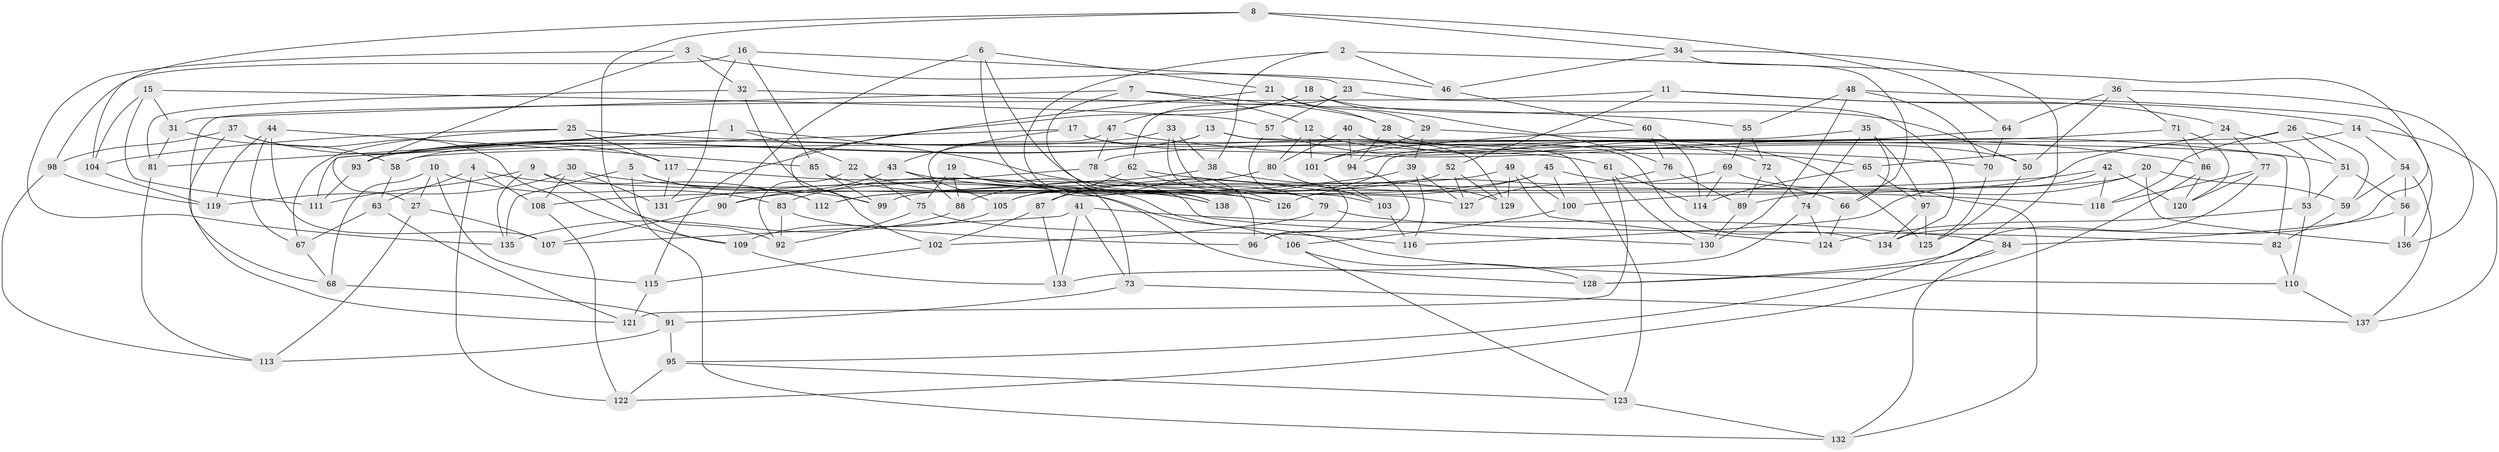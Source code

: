 // coarse degree distribution, {4: 0.36470588235294116, 6: 0.5647058823529412, 5: 0.058823529411764705, 3: 0.011764705882352941}
// Generated by graph-tools (version 1.1) at 2025/42/03/06/25 10:42:21]
// undirected, 138 vertices, 276 edges
graph export_dot {
graph [start="1"]
  node [color=gray90,style=filled];
  1;
  2;
  3;
  4;
  5;
  6;
  7;
  8;
  9;
  10;
  11;
  12;
  13;
  14;
  15;
  16;
  17;
  18;
  19;
  20;
  21;
  22;
  23;
  24;
  25;
  26;
  27;
  28;
  29;
  30;
  31;
  32;
  33;
  34;
  35;
  36;
  37;
  38;
  39;
  40;
  41;
  42;
  43;
  44;
  45;
  46;
  47;
  48;
  49;
  50;
  51;
  52;
  53;
  54;
  55;
  56;
  57;
  58;
  59;
  60;
  61;
  62;
  63;
  64;
  65;
  66;
  67;
  68;
  69;
  70;
  71;
  72;
  73;
  74;
  75;
  76;
  77;
  78;
  79;
  80;
  81;
  82;
  83;
  84;
  85;
  86;
  87;
  88;
  89;
  90;
  91;
  92;
  93;
  94;
  95;
  96;
  97;
  98;
  99;
  100;
  101;
  102;
  103;
  104;
  105;
  106;
  107;
  108;
  109;
  110;
  111;
  112;
  113;
  114;
  115;
  116;
  117;
  118;
  119;
  120;
  121;
  122;
  123;
  124;
  125;
  126;
  127;
  128;
  129;
  130;
  131;
  132;
  133;
  134;
  135;
  136;
  137;
  138;
  1 -- 22;
  1 -- 27;
  1 -- 81;
  1 -- 126;
  2 -- 46;
  2 -- 138;
  2 -- 38;
  2 -- 134;
  3 -- 46;
  3 -- 93;
  3 -- 32;
  3 -- 135;
  4 -- 122;
  4 -- 108;
  4 -- 63;
  4 -- 112;
  5 -- 135;
  5 -- 112;
  5 -- 132;
  5 -- 99;
  6 -- 90;
  6 -- 138;
  6 -- 21;
  6 -- 126;
  7 -- 31;
  7 -- 12;
  7 -- 28;
  7 -- 96;
  8 -- 109;
  8 -- 104;
  8 -- 34;
  8 -- 64;
  9 -- 135;
  9 -- 111;
  9 -- 127;
  9 -- 92;
  10 -- 27;
  10 -- 83;
  10 -- 68;
  10 -- 115;
  11 -- 68;
  11 -- 14;
  11 -- 24;
  11 -- 52;
  12 -- 101;
  12 -- 50;
  12 -- 80;
  13 -- 123;
  13 -- 93;
  13 -- 58;
  13 -- 82;
  14 -- 54;
  14 -- 100;
  14 -- 137;
  15 -- 104;
  15 -- 31;
  15 -- 57;
  15 -- 111;
  16 -- 131;
  16 -- 23;
  16 -- 98;
  16 -- 85;
  17 -- 111;
  17 -- 129;
  17 -- 43;
  17 -- 61;
  18 -- 76;
  18 -- 50;
  18 -- 47;
  18 -- 115;
  19 -- 75;
  19 -- 73;
  19 -- 130;
  19 -- 88;
  20 -- 59;
  20 -- 136;
  20 -- 99;
  20 -- 89;
  21 -- 29;
  21 -- 28;
  21 -- 102;
  22 -- 92;
  22 -- 75;
  22 -- 138;
  23 -- 134;
  23 -- 62;
  23 -- 57;
  24 -- 65;
  24 -- 53;
  24 -- 77;
  25 -- 67;
  25 -- 70;
  25 -- 104;
  25 -- 117;
  26 -- 105;
  26 -- 51;
  26 -- 118;
  26 -- 59;
  27 -- 107;
  27 -- 113;
  28 -- 94;
  28 -- 65;
  29 -- 51;
  29 -- 101;
  29 -- 39;
  30 -- 131;
  30 -- 108;
  30 -- 119;
  30 -- 106;
  31 -- 81;
  31 -- 58;
  32 -- 99;
  32 -- 81;
  32 -- 55;
  33 -- 79;
  33 -- 38;
  33 -- 93;
  33 -- 103;
  34 -- 46;
  34 -- 95;
  34 -- 66;
  35 -- 66;
  35 -- 97;
  35 -- 58;
  35 -- 74;
  36 -- 64;
  36 -- 71;
  36 -- 50;
  36 -- 136;
  37 -- 117;
  37 -- 121;
  37 -- 109;
  37 -- 98;
  38 -- 129;
  38 -- 83;
  39 -- 127;
  39 -- 116;
  39 -- 131;
  40 -- 125;
  40 -- 94;
  40 -- 80;
  40 -- 134;
  41 -- 84;
  41 -- 107;
  41 -- 133;
  41 -- 73;
  42 -- 118;
  42 -- 116;
  42 -- 108;
  42 -- 120;
  43 -- 138;
  43 -- 90;
  43 -- 105;
  44 -- 85;
  44 -- 107;
  44 -- 119;
  44 -- 67;
  45 -- 87;
  45 -- 100;
  45 -- 112;
  45 -- 66;
  46 -- 60;
  47 -- 86;
  47 -- 88;
  47 -- 78;
  48 -- 55;
  48 -- 136;
  48 -- 70;
  48 -- 130;
  49 -- 105;
  49 -- 100;
  49 -- 124;
  49 -- 129;
  50 -- 125;
  51 -- 53;
  51 -- 56;
  52 -- 127;
  52 -- 129;
  52 -- 112;
  53 -- 124;
  53 -- 110;
  54 -- 59;
  54 -- 56;
  54 -- 137;
  55 -- 72;
  55 -- 69;
  56 -- 136;
  56 -- 84;
  57 -- 96;
  57 -- 72;
  58 -- 63;
  59 -- 82;
  60 -- 101;
  60 -- 76;
  60 -- 114;
  61 -- 121;
  61 -- 130;
  61 -- 114;
  62 -- 118;
  62 -- 126;
  62 -- 87;
  63 -- 121;
  63 -- 67;
  64 -- 94;
  64 -- 70;
  65 -- 97;
  65 -- 114;
  66 -- 124;
  67 -- 68;
  68 -- 91;
  69 -- 114;
  69 -- 132;
  69 -- 126;
  70 -- 125;
  71 -- 86;
  71 -- 78;
  71 -- 120;
  72 -- 89;
  72 -- 74;
  73 -- 91;
  73 -- 137;
  74 -- 124;
  74 -- 133;
  75 -- 92;
  75 -- 116;
  76 -- 89;
  76 -- 127;
  77 -- 118;
  77 -- 128;
  77 -- 120;
  78 -- 79;
  78 -- 90;
  79 -- 102;
  79 -- 82;
  80 -- 103;
  80 -- 88;
  81 -- 113;
  82 -- 110;
  83 -- 96;
  83 -- 92;
  84 -- 128;
  84 -- 132;
  85 -- 99;
  85 -- 110;
  86 -- 120;
  86 -- 122;
  87 -- 102;
  87 -- 133;
  88 -- 135;
  89 -- 130;
  90 -- 107;
  91 -- 95;
  91 -- 113;
  93 -- 111;
  94 -- 96;
  95 -- 122;
  95 -- 123;
  97 -- 134;
  97 -- 125;
  98 -- 119;
  98 -- 113;
  100 -- 106;
  101 -- 103;
  102 -- 115;
  103 -- 116;
  104 -- 119;
  105 -- 109;
  106 -- 128;
  106 -- 123;
  108 -- 122;
  109 -- 133;
  110 -- 137;
  115 -- 121;
  117 -- 131;
  117 -- 128;
  123 -- 132;
}
